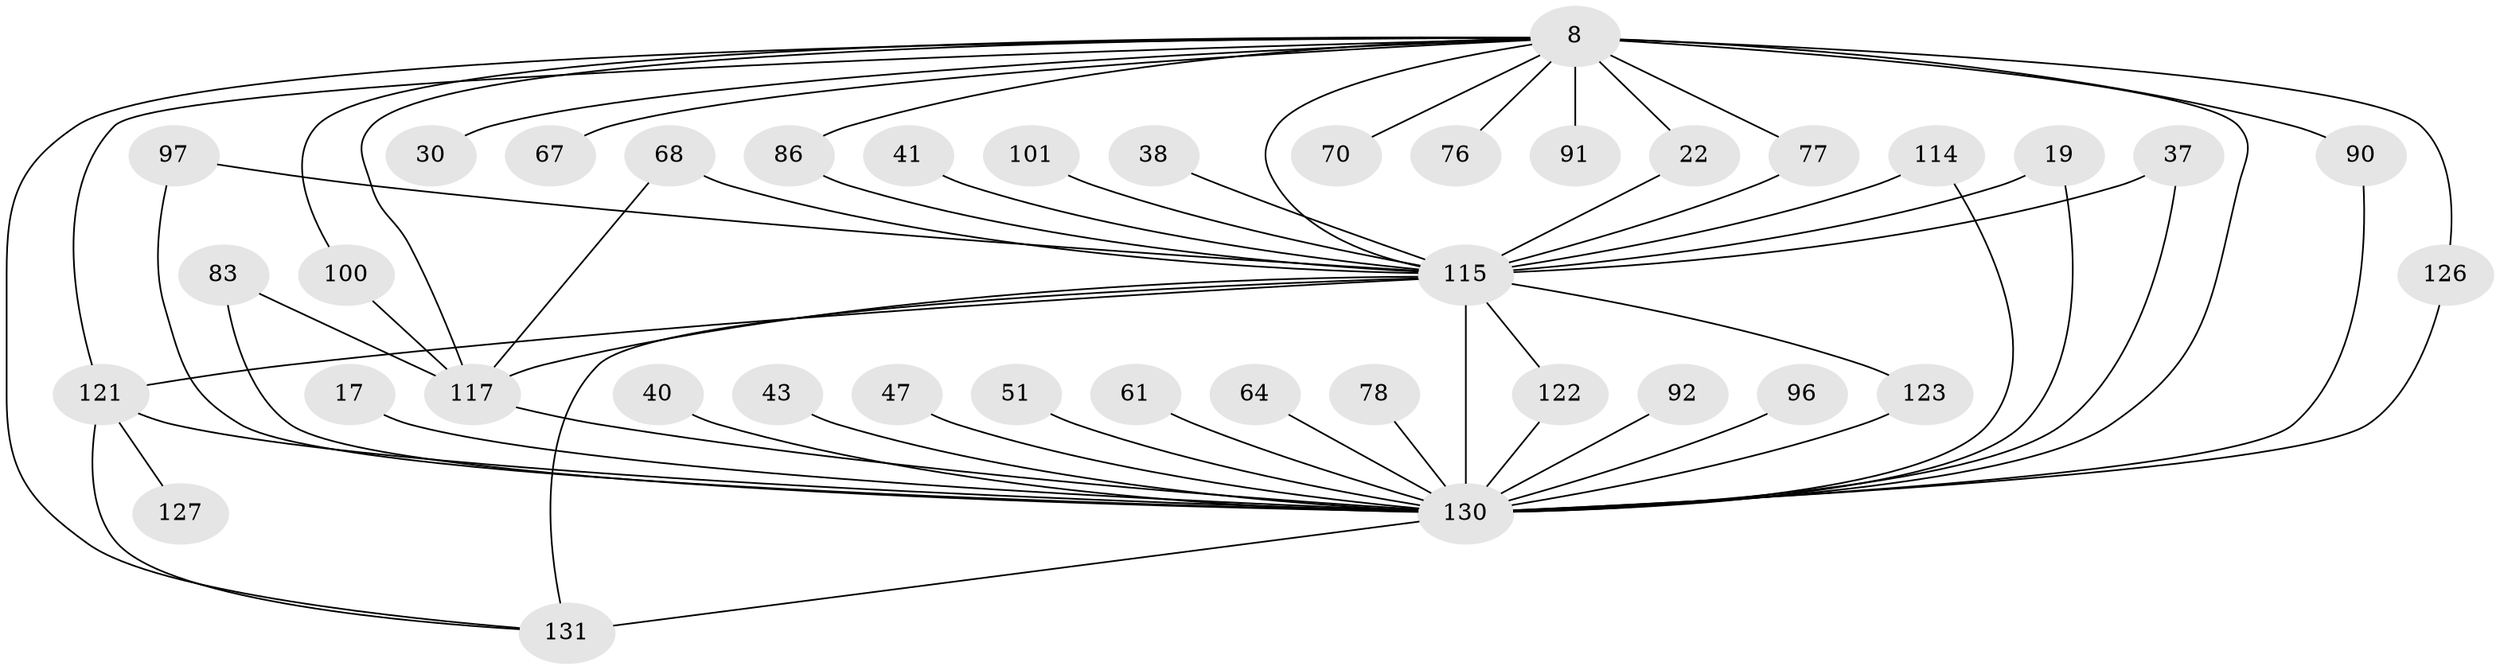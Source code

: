 // original degree distribution, {21: 0.015267175572519083, 20: 0.015267175572519083, 22: 0.007633587786259542, 33: 0.007633587786259542, 19: 0.007633587786259542, 25: 0.007633587786259542, 24: 0.007633587786259542, 28: 0.007633587786259542, 7: 0.007633587786259542, 5: 0.05343511450381679, 4: 0.10687022900763359, 3: 0.17557251908396945, 2: 0.5419847328244275, 6: 0.030534351145038167, 8: 0.007633587786259542}
// Generated by graph-tools (version 1.1) at 2025/47/03/04/25 21:47:27]
// undirected, 39 vertices, 60 edges
graph export_dot {
graph [start="1"]
  node [color=gray90,style=filled];
  8 [super="+2+6"];
  17;
  19;
  22;
  30;
  37;
  38;
  40;
  41;
  43;
  47;
  51;
  61;
  64;
  67;
  68;
  70;
  76 [super="+66+27"];
  77;
  78;
  83;
  86;
  90 [super="+31"];
  91;
  92;
  96;
  97 [super="+26"];
  100;
  101;
  114;
  115 [super="+56+52+69+10"];
  117 [super="+21+103+110+105"];
  121 [super="+63+36+119+109+113"];
  122 [super="+45"];
  123 [super="+24+79"];
  126 [super="+55"];
  127;
  130 [super="+93+129"];
  131 [super="+112+65+60+81+125+124+82"];
  8 -- 100;
  8 -- 126;
  8 -- 67 [weight=2];
  8 -- 77;
  8 -- 30 [weight=2];
  8 -- 70 [weight=2];
  8 -- 22;
  8 -- 86;
  8 -- 91 [weight=2];
  8 -- 115 [weight=9];
  8 -- 76 [weight=3];
  8 -- 121 [weight=4];
  8 -- 131 [weight=4];
  8 -- 117 [weight=7];
  8 -- 90 [weight=2];
  8 -- 130 [weight=31];
  17 -- 130;
  19 -- 115;
  19 -- 130;
  22 -- 115;
  37 -- 115;
  37 -- 130;
  38 -- 115 [weight=2];
  40 -- 130 [weight=2];
  41 -- 115 [weight=2];
  43 -- 130 [weight=2];
  47 -- 130;
  51 -- 130 [weight=2];
  61 -- 130 [weight=2];
  64 -- 130 [weight=2];
  68 -- 117;
  68 -- 115;
  77 -- 115;
  78 -- 130 [weight=2];
  83 -- 117;
  83 -- 130;
  86 -- 115;
  90 -- 130;
  92 -- 130 [weight=2];
  96 -- 130 [weight=2];
  97 -- 115 [weight=2];
  97 -- 130 [weight=2];
  100 -- 117;
  101 -- 115 [weight=2];
  114 -- 115;
  114 -- 130;
  115 -- 131 [weight=5];
  115 -- 117 [weight=4];
  115 -- 121;
  115 -- 122 [weight=2];
  115 -- 123 [weight=4];
  115 -- 130 [weight=20];
  117 -- 130 [weight=11];
  121 -- 127 [weight=2];
  121 -- 130 [weight=3];
  121 -- 131;
  122 -- 130 [weight=2];
  123 -- 130;
  126 -- 130;
  130 -- 131 [weight=8];
}
